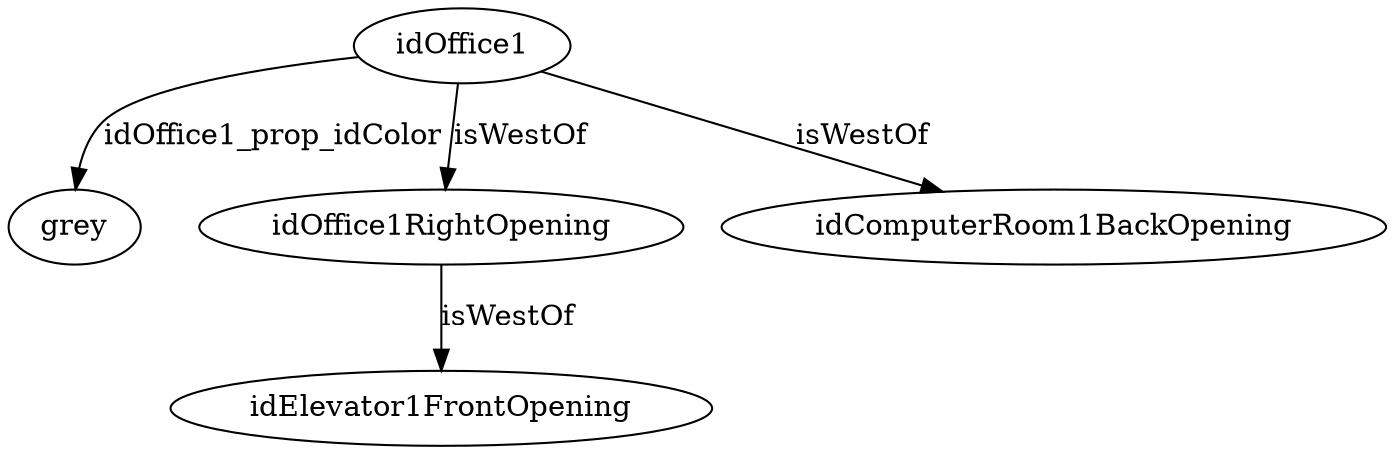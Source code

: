 strict digraph  {
idOffice1 [node_type=entity_node, root=root];
grey;
idOffice1RightOpening;
idComputerRoom1BackOpening;
idElevator1FrontOpening;
idOffice1 -> grey  [edge_type=property, label=idOffice1_prop_idColor];
idOffice1 -> idOffice1RightOpening  [edge_type=relationship, label=isWestOf];
idOffice1 -> idComputerRoom1BackOpening  [edge_type=relationship, label=isWestOf];
idOffice1RightOpening -> idElevator1FrontOpening  [edge_type=relationship, label=isWestOf];
}
